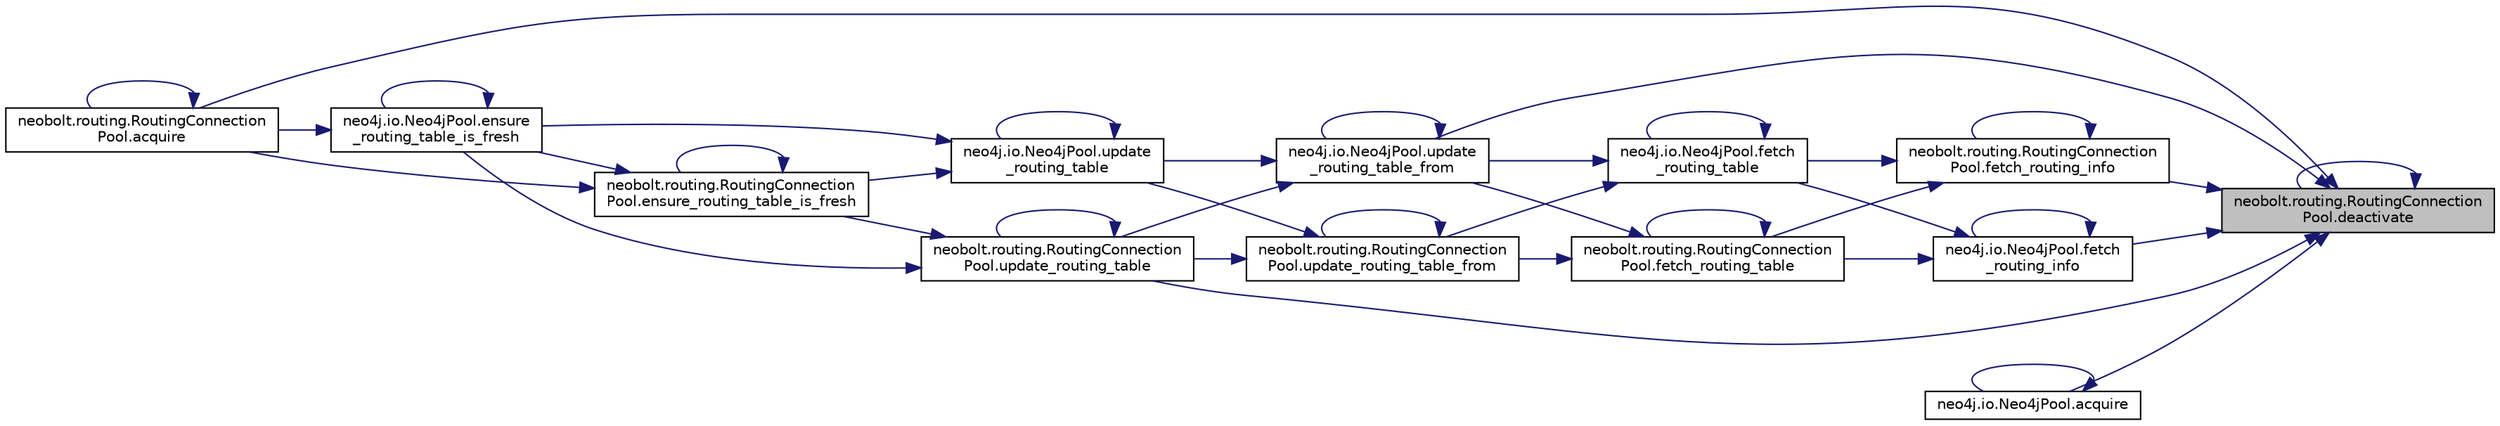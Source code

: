 digraph "neobolt.routing.RoutingConnectionPool.deactivate"
{
 // LATEX_PDF_SIZE
  edge [fontname="Helvetica",fontsize="10",labelfontname="Helvetica",labelfontsize="10"];
  node [fontname="Helvetica",fontsize="10",shape=record];
  rankdir="RL";
  Node1 [label="neobolt.routing.RoutingConnection\lPool.deactivate",height=0.2,width=0.4,color="black", fillcolor="grey75", style="filled", fontcolor="black",tooltip=" "];
  Node1 -> Node2 [dir="back",color="midnightblue",fontsize="10",style="solid",fontname="Helvetica"];
  Node2 [label="neobolt.routing.RoutingConnection\lPool.acquire",height=0.2,width=0.4,color="black", fillcolor="white", style="filled",URL="$d6/df7/classneobolt_1_1routing_1_1_routing_connection_pool.html#a2b9873acaddbbdfa059cd66e903e689d",tooltip=" "];
  Node2 -> Node2 [dir="back",color="midnightblue",fontsize="10",style="solid",fontname="Helvetica"];
  Node1 -> Node3 [dir="back",color="midnightblue",fontsize="10",style="solid",fontname="Helvetica"];
  Node3 [label="neo4j.io.Neo4jPool.acquire",height=0.2,width=0.4,color="black", fillcolor="white", style="filled",URL="$d4/dee/classneo4j_1_1io_1_1_neo4j_pool.html#aec21c298d7a946c6490361cd29263a73",tooltip=" "];
  Node3 -> Node3 [dir="back",color="midnightblue",fontsize="10",style="solid",fontname="Helvetica"];
  Node1 -> Node1 [dir="back",color="midnightblue",fontsize="10",style="solid",fontname="Helvetica"];
  Node1 -> Node4 [dir="back",color="midnightblue",fontsize="10",style="solid",fontname="Helvetica"];
  Node4 [label="neobolt.routing.RoutingConnection\lPool.fetch_routing_info",height=0.2,width=0.4,color="black", fillcolor="white", style="filled",URL="$d6/df7/classneobolt_1_1routing_1_1_routing_connection_pool.html#a413a6b159481bd843fc7d3568df515e1",tooltip=" "];
  Node4 -> Node4 [dir="back",color="midnightblue",fontsize="10",style="solid",fontname="Helvetica"];
  Node4 -> Node5 [dir="back",color="midnightblue",fontsize="10",style="solid",fontname="Helvetica"];
  Node5 [label="neo4j.io.Neo4jPool.fetch\l_routing_table",height=0.2,width=0.4,color="black", fillcolor="white", style="filled",URL="$d4/dee/classneo4j_1_1io_1_1_neo4j_pool.html#a22468f5a81e684ff5751d32607367209",tooltip=" "];
  Node5 -> Node5 [dir="back",color="midnightblue",fontsize="10",style="solid",fontname="Helvetica"];
  Node5 -> Node6 [dir="back",color="midnightblue",fontsize="10",style="solid",fontname="Helvetica"];
  Node6 [label="neobolt.routing.RoutingConnection\lPool.update_routing_table_from",height=0.2,width=0.4,color="black", fillcolor="white", style="filled",URL="$d6/df7/classneobolt_1_1routing_1_1_routing_connection_pool.html#a85739066014e0d4de6adf99dddc30341",tooltip=" "];
  Node6 -> Node7 [dir="back",color="midnightblue",fontsize="10",style="solid",fontname="Helvetica"];
  Node7 [label="neobolt.routing.RoutingConnection\lPool.update_routing_table",height=0.2,width=0.4,color="black", fillcolor="white", style="filled",URL="$d6/df7/classneobolt_1_1routing_1_1_routing_connection_pool.html#a9040e4c4018e950445093abb736d3d5b",tooltip=" "];
  Node7 -> Node8 [dir="back",color="midnightblue",fontsize="10",style="solid",fontname="Helvetica"];
  Node8 [label="neo4j.io.Neo4jPool.ensure\l_routing_table_is_fresh",height=0.2,width=0.4,color="black", fillcolor="white", style="filled",URL="$d4/dee/classneo4j_1_1io_1_1_neo4j_pool.html#a02426f7388de94e2c41bd9646d600796",tooltip=" "];
  Node8 -> Node2 [dir="back",color="midnightblue",fontsize="10",style="solid",fontname="Helvetica"];
  Node8 -> Node8 [dir="back",color="midnightblue",fontsize="10",style="solid",fontname="Helvetica"];
  Node7 -> Node9 [dir="back",color="midnightblue",fontsize="10",style="solid",fontname="Helvetica"];
  Node9 [label="neobolt.routing.RoutingConnection\lPool.ensure_routing_table_is_fresh",height=0.2,width=0.4,color="black", fillcolor="white", style="filled",URL="$d6/df7/classneobolt_1_1routing_1_1_routing_connection_pool.html#ae743d6f33bb4d6770edfcf6eb3b054d9",tooltip=" "];
  Node9 -> Node2 [dir="back",color="midnightblue",fontsize="10",style="solid",fontname="Helvetica"];
  Node9 -> Node8 [dir="back",color="midnightblue",fontsize="10",style="solid",fontname="Helvetica"];
  Node9 -> Node9 [dir="back",color="midnightblue",fontsize="10",style="solid",fontname="Helvetica"];
  Node7 -> Node7 [dir="back",color="midnightblue",fontsize="10",style="solid",fontname="Helvetica"];
  Node6 -> Node10 [dir="back",color="midnightblue",fontsize="10",style="solid",fontname="Helvetica"];
  Node10 [label="neo4j.io.Neo4jPool.update\l_routing_table",height=0.2,width=0.4,color="black", fillcolor="white", style="filled",URL="$d4/dee/classneo4j_1_1io_1_1_neo4j_pool.html#ae2c1a9f783f413de676899eb3bb43235",tooltip=" "];
  Node10 -> Node8 [dir="back",color="midnightblue",fontsize="10",style="solid",fontname="Helvetica"];
  Node10 -> Node9 [dir="back",color="midnightblue",fontsize="10",style="solid",fontname="Helvetica"];
  Node10 -> Node10 [dir="back",color="midnightblue",fontsize="10",style="solid",fontname="Helvetica"];
  Node6 -> Node6 [dir="back",color="midnightblue",fontsize="10",style="solid",fontname="Helvetica"];
  Node5 -> Node11 [dir="back",color="midnightblue",fontsize="10",style="solid",fontname="Helvetica"];
  Node11 [label="neo4j.io.Neo4jPool.update\l_routing_table_from",height=0.2,width=0.4,color="black", fillcolor="white", style="filled",URL="$d4/dee/classneo4j_1_1io_1_1_neo4j_pool.html#acf812e0f926fa2429893d160dcd9575d",tooltip=" "];
  Node11 -> Node7 [dir="back",color="midnightblue",fontsize="10",style="solid",fontname="Helvetica"];
  Node11 -> Node10 [dir="back",color="midnightblue",fontsize="10",style="solid",fontname="Helvetica"];
  Node11 -> Node11 [dir="back",color="midnightblue",fontsize="10",style="solid",fontname="Helvetica"];
  Node4 -> Node12 [dir="back",color="midnightblue",fontsize="10",style="solid",fontname="Helvetica"];
  Node12 [label="neobolt.routing.RoutingConnection\lPool.fetch_routing_table",height=0.2,width=0.4,color="black", fillcolor="white", style="filled",URL="$d6/df7/classneobolt_1_1routing_1_1_routing_connection_pool.html#a66a6252f5396532e6fd0e0188cf8d195",tooltip=" "];
  Node12 -> Node12 [dir="back",color="midnightblue",fontsize="10",style="solid",fontname="Helvetica"];
  Node12 -> Node6 [dir="back",color="midnightblue",fontsize="10",style="solid",fontname="Helvetica"];
  Node12 -> Node11 [dir="back",color="midnightblue",fontsize="10",style="solid",fontname="Helvetica"];
  Node1 -> Node13 [dir="back",color="midnightblue",fontsize="10",style="solid",fontname="Helvetica"];
  Node13 [label="neo4j.io.Neo4jPool.fetch\l_routing_info",height=0.2,width=0.4,color="black", fillcolor="white", style="filled",URL="$d4/dee/classneo4j_1_1io_1_1_neo4j_pool.html#affc9b052cb007524807584be9abfe563",tooltip=" "];
  Node13 -> Node13 [dir="back",color="midnightblue",fontsize="10",style="solid",fontname="Helvetica"];
  Node13 -> Node5 [dir="back",color="midnightblue",fontsize="10",style="solid",fontname="Helvetica"];
  Node13 -> Node12 [dir="back",color="midnightblue",fontsize="10",style="solid",fontname="Helvetica"];
  Node1 -> Node7 [dir="back",color="midnightblue",fontsize="10",style="solid",fontname="Helvetica"];
  Node1 -> Node11 [dir="back",color="midnightblue",fontsize="10",style="solid",fontname="Helvetica"];
}
